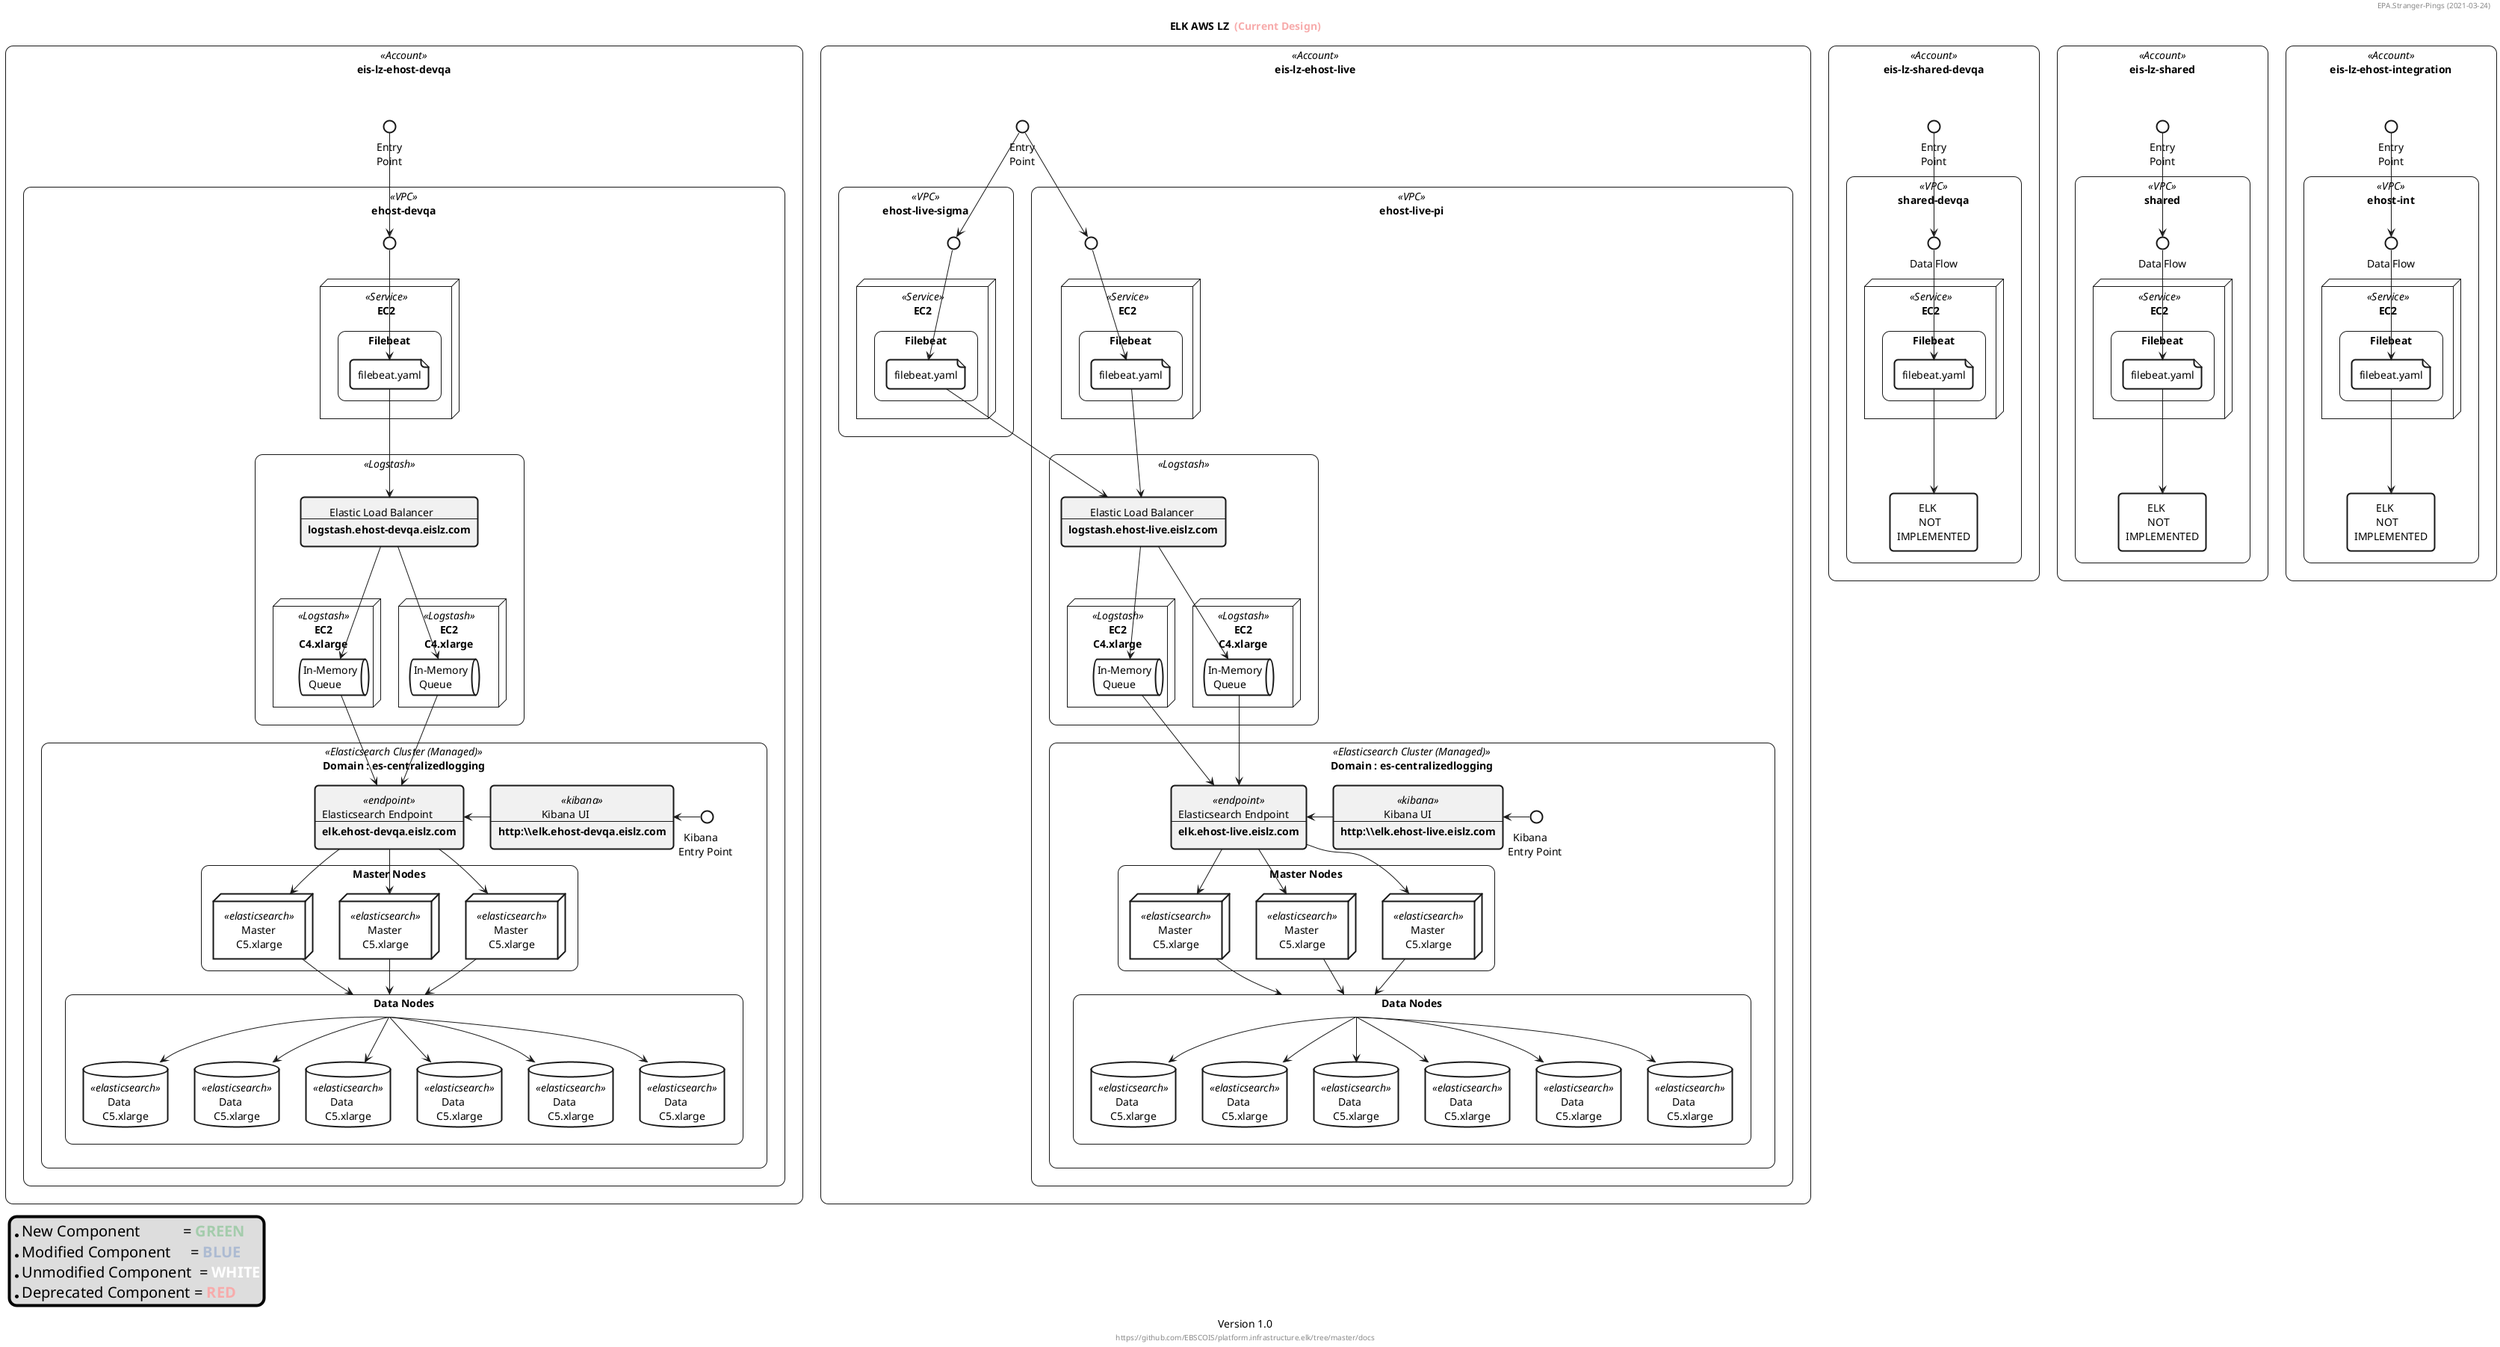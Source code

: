 
'Component Diagram Acceptance Criteria :
'https://confluence.epnet.com/x/QJXHE

@startuml

skinparam componentStyle rectangle
skinparam fontsize 10
skinparam StereotypeFontSize 10
skinparam roundCorner 20

skinparam DatabaseBackgroundColor #FFFFFF
skinparam FileBackgroundColor #FFFFFF
skinparam InterfaceBackgroundColor #FFFFFF
skinparam NodeBackgroundColor #FFFFFF
skinparam RectangleBackgroundColor #FFFFFF
skinparam QueueBackgroundColor #FFFFFF

skinparam legend {
    FontSize 20
    BorderThickness 4
}

skinparam title {
    BorderRoundCorner 10
    BorderThickness 2
    titleBorderColor DimGray
    titleFontSize 60
}

title ELK AWS LZ  <color:#F7ABAB>**(Current Design)**</color>

header: EPA.Stranger-Pings (2021-03-24)

footer: https://github.com/EBSCOIS/platform.infrastructure.elk/tree/master/docs

legend bottom left
    * New Component           = <color:#A4CCAC>**GREEN**</color>
    * Modified Component     = <color:#ADBBD2>**BLUE**</color>
    * Unmodified Component  = <color:#FFFFFF>**WHITE**</color>
    * Deprecated Component = <color:#F7ABAB>**RED**</color>
end legend

caption Version 1.0

rectangle "eis-lz-shared-devqa" <<Account>> as acctSharedDevQa {

    rectangle "shared-devqa" <<VPC>> as vpcSHQ {

        node "EC2" <<Service>> as ec2SHQ {

            component "Filebeat" as fbSHQ {

                file "filebeat.yaml" as fbyamlSHQ
            }
        }

        interface "Data Flow" as dataEntrySHQ
        dataEntrySHQ -down-> fbyamlSHQ

        rectangle "\tELK\n\tNOT\nIMPLEMENTED" as noElkSHQ
        fbyamlSHQ --> noElkSHQ
    }

    interface "Entry\nPoint" as dataEntrySharedDevQa
    dataEntrySharedDevQa --> dataEntrySHQ
}

rectangle "eis-lz-shared" <<Account>> as acctShared {

    rectangle "shared" <<VPC>>  as vpcSH {

        node "EC2" <<Service>>  as ec2SH {

            component "Filebeat" as fbSH {

                file "filebeat.yaml" as fbyamlSH
            }
        }

        interface "Data Flow" as dataEntrySH
        dataEntrySH -down-> fbyamlSH

        rectangle "\tELK\n\tNOT\nIMPLEMENTED" as noElkSH
        fbyamlSH --> noElkSH
    }

    interface "Entry\nPoint" as dataEntryShared
    dataEntryShared --> dataEntrySH
}

rectangle "eis-lz-ehost-devqa" <<Account>> as acctEhostDevQa {

    rectangle "ehost-devqa" <<VPC>>  as vpcQ {

        node "EC2" <<Service>> as ec2Q {

            component "Filebeat" as fbQ {

                file "filebeat.yaml" as fbyamlQ
            }
        }

        rectangle " " <<Logstash>> as lsQ  {

            component lsNlbQ as "
            \tElastic Load Balancer
            --
            <b>logstash.ehost-devqa.eislz.com</b>
            "

            node "EC2\nC4.xlarge" <<Logstash>> as ls2Q {

                queue "In-Memory\n  Queue" as pq2Q
            }

            node "EC2\nC4.xlarge" <<Logstash>> as ls1Q {

                queue "In-Memory\n  Queue" as pq1Q
            }
        }

        rectangle "<b>Domain : es-centralizedlogging</b>" <<Elasticsearch Cluster (Managed)>> as escQ {

            component kibanaQ <<kibana>> as "
            \t\tKibana UI
            --
            <b>http:\\elk.ehost-devqa.eislz.com</b>
            "

            component elasticEndpointQ <<endpoint>> as "
            Elasticsearch Endpoint
            --
            <b>elk.ehost-devqa.eislz.com</b>
            "

            rectangle "Master Nodes" as masterQ {
                node "  Master\nC5.xlarge" <<elasticsearch>>  as mn3Q
                node "  Master\nC5.xlarge" <<elasticsearch>>  as mn2Q
                node "  Master\nC5.xlarge" <<elasticsearch>>  as mn1Q
            }

            rectangle "Data Nodes" as dataQ {
                database "  Data\nC5.xlarge" <<elasticsearch>> as dn1Q
                database "  Data\nC5.xlarge" <<elasticsearch>> as dn2Q
                database "  Data\nC5.xlarge" <<elasticsearch>> as dn3Q
                database "  Data\nC5.xlarge" <<elasticsearch>> as dn4Q
                database "  Data\nC5.xlarge" <<elasticsearch>> as dn5Q
                database "  Data\nC5.xlarge" <<elasticsearch>> as dn6Q
            }

            interface "  Kibana\nEntry Point " as kibanaEntryQ
            kibanaEntryQ -left-> kibanaQ

            kibanaQ -left-> elasticEndpointQ

            elasticEndpointQ --> mn3Q
            elasticEndpointQ --> mn2Q
            elasticEndpointQ --> mn1Q

            dataQ --> dn6Q
            dataQ --> dn5Q
            dataQ --> dn4Q
            dataQ --> dn3Q
            dataQ --> dn2Q
            dataQ --> dn1Q

            mn3Q --> dataQ
            mn2Q --> dataQ
            mn1Q --> dataQ
        }

        fbyamlQ -down-> lsNlbQ
        lsNlbQ --> pq1Q
        lsNlbQ --> pq2Q
        pq1Q --> elasticEndpointQ
        pq2Q --> elasticEndpointQ

        interface " " as dataEntryQ
        dataEntryQ -down-> fbyamlQ
    }

    interface "Entry\nPoint" as dataEntryEhostDevQa
    dataEntryEhostDevQa --> dataEntryQ
}

rectangle "eis-lz-ehost-integration" <<Account>> as acctEhostInt {

    rectangle "ehost-int" <<VPC>>  as vpcI {

        node "EC2" <<Service>> as ec2I {

            component "Filebeat" as fbI {

                file "filebeat.yaml" as fbyamlI
            }
        }

        interface "Data Flow" as dataEntryI
        dataEntryI -down-> fbyamlI

        rectangle "\tELK\n\tNOT\nIMPLEMENTED" as noElkI
        fbyamlI --> noElkI
    }

    interface "Entry\nPoint" as dataEntryEhostInt
    dataEntryEhostInt --> dataEntryI
}

rectangle "eis-lz-ehost-live" <<Account>> as acctEhostLive {

    rectangle "ehost-live-sigma" <<VPC>>  as vpcSi {

        node "EC2" <<Service>> as ec2Si {

            component "Filebeat" as fbSi {

                file "filebeat.yaml" as fbyamlSi
            }
        }

        interface " " as dataEntrySi
        dataEntrySi -down-> fbyamlSi
    }

    rectangle "ehost-live-pi" <<VPC>>  as vpcPi {

        node "EC2" <<Service>> as ec2Pi {

            component "Filebeat" as fbPi {

                file "filebeat.yaml" as fbyamlPi
            }
        }

        rectangle " " <<Logstash>> as lsPi {

            component lsNlbPi as "
            \tElastic Load Balancer
            --
            <b>logstash.ehost-live.eislz.com</b>
            "

            node "EC2\nC4.xlarge" <<Logstash>> as ls1Pi {

                queue "In-Memory\n  Queue" as pq1Pi
            }

            node "EC2\nC4.xlarge" <<Logstash>> as ls2Pi {

                queue "In-Memory\n  Queue" as pq2Pi
            }
        }

        rectangle "<b>Domain : es-centralizedlogging</b>" <<Elasticsearch Cluster (Managed)>> as escPii {

            component kibanaPi <<kibana>> as "
            \t\tKibana UI
            --
            <b>http:\\elk.ehost-live.eislz.com</b>
            "

            component elasticEndpointPi <<endpoint>>  as "
            Elasticsearch Endpoint
            --
            <b>elk.ehost-live.eislz.com</b>
            "

            rectangle "Master Nodes" as masterPi {

                node "  Master\nC5.xlarge" <<elasticsearch>>  as mn3Pi
                node "  Master\nC5.xlarge" <<elasticsearch>>  as mn2Pi
                node "  Master\nC5.xlarge" <<elasticsearch>>  as mn1Pi
            }

            rectangle "Data Nodes" as dataPi {

                database "  Data\nC5.xlarge" <<elasticsearch>> as dn1Pi
                database "  Data\nC5.xlarge" <<elasticsearch>> as dn2Pi
                database "  Data\nC5.xlarge" <<elasticsearch>> as dn3Pi
                database "  Data\nC5.xlarge" <<elasticsearch>> as dn4Pi
                database "  Data\nC5.xlarge" <<elasticsearch>> as dn5Pi
                database "  Data\nC5.xlarge" <<elasticsearch>> as dn6Pi
            }

            interface "  Kibana\nEntry Point " as kibanaEntryPi
            kibanaEntryPi -left-> kibanaPi

            kibanaPi -left-> elasticEndpointPi

            elasticEndpointPi --> mn3Pi
            elasticEndpointPi --> mn2Pi
            elasticEndpointPi --> mn1Pi

            dataPi --> dn6Pi
            dataPi --> dn5Pi
            dataPi --> dn4Pi
            dataPi --> dn3Pi
            dataPi --> dn2Pi
            dataPi --> dn1Pi

            mn3Pi --> dataPi
            mn2Pi --> dataPi
            mn1Pi --> dataPi
        }

        fbyamlPi -down-> lsNlbPi
        fbyamlSi -down-> lsNlbPi
        lsNlbPi --> pq1Pi
        lsNlbPi --> pq2Pi
        pq1Pi --> elasticEndpointPi
        pq2Pi --> elasticEndpointPi

        interface " " as dataEntryPi
        dataEntryPi -down-> fbyamlPi
    }

    interface "Entry\nPoint" as dataEntryEhostLive
    dataEntryEhostLive --> dataEntryPi
    dataEntryEhostLive --> dataEntrySi
}

@enduml